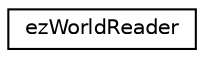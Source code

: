digraph "Graphical Class Hierarchy"
{
 // LATEX_PDF_SIZE
  edge [fontname="Helvetica",fontsize="10",labelfontname="Helvetica",labelfontsize="10"];
  node [fontname="Helvetica",fontsize="10",shape=record];
  rankdir="LR";
  Node0 [label="ezWorldReader",height=0.2,width=0.4,color="black", fillcolor="white", style="filled",URL="$d9/dd6/classez_world_reader.htm",tooltip="Reads a world description from a stream. Allows to instantiate that world multiple times in different..."];
}
